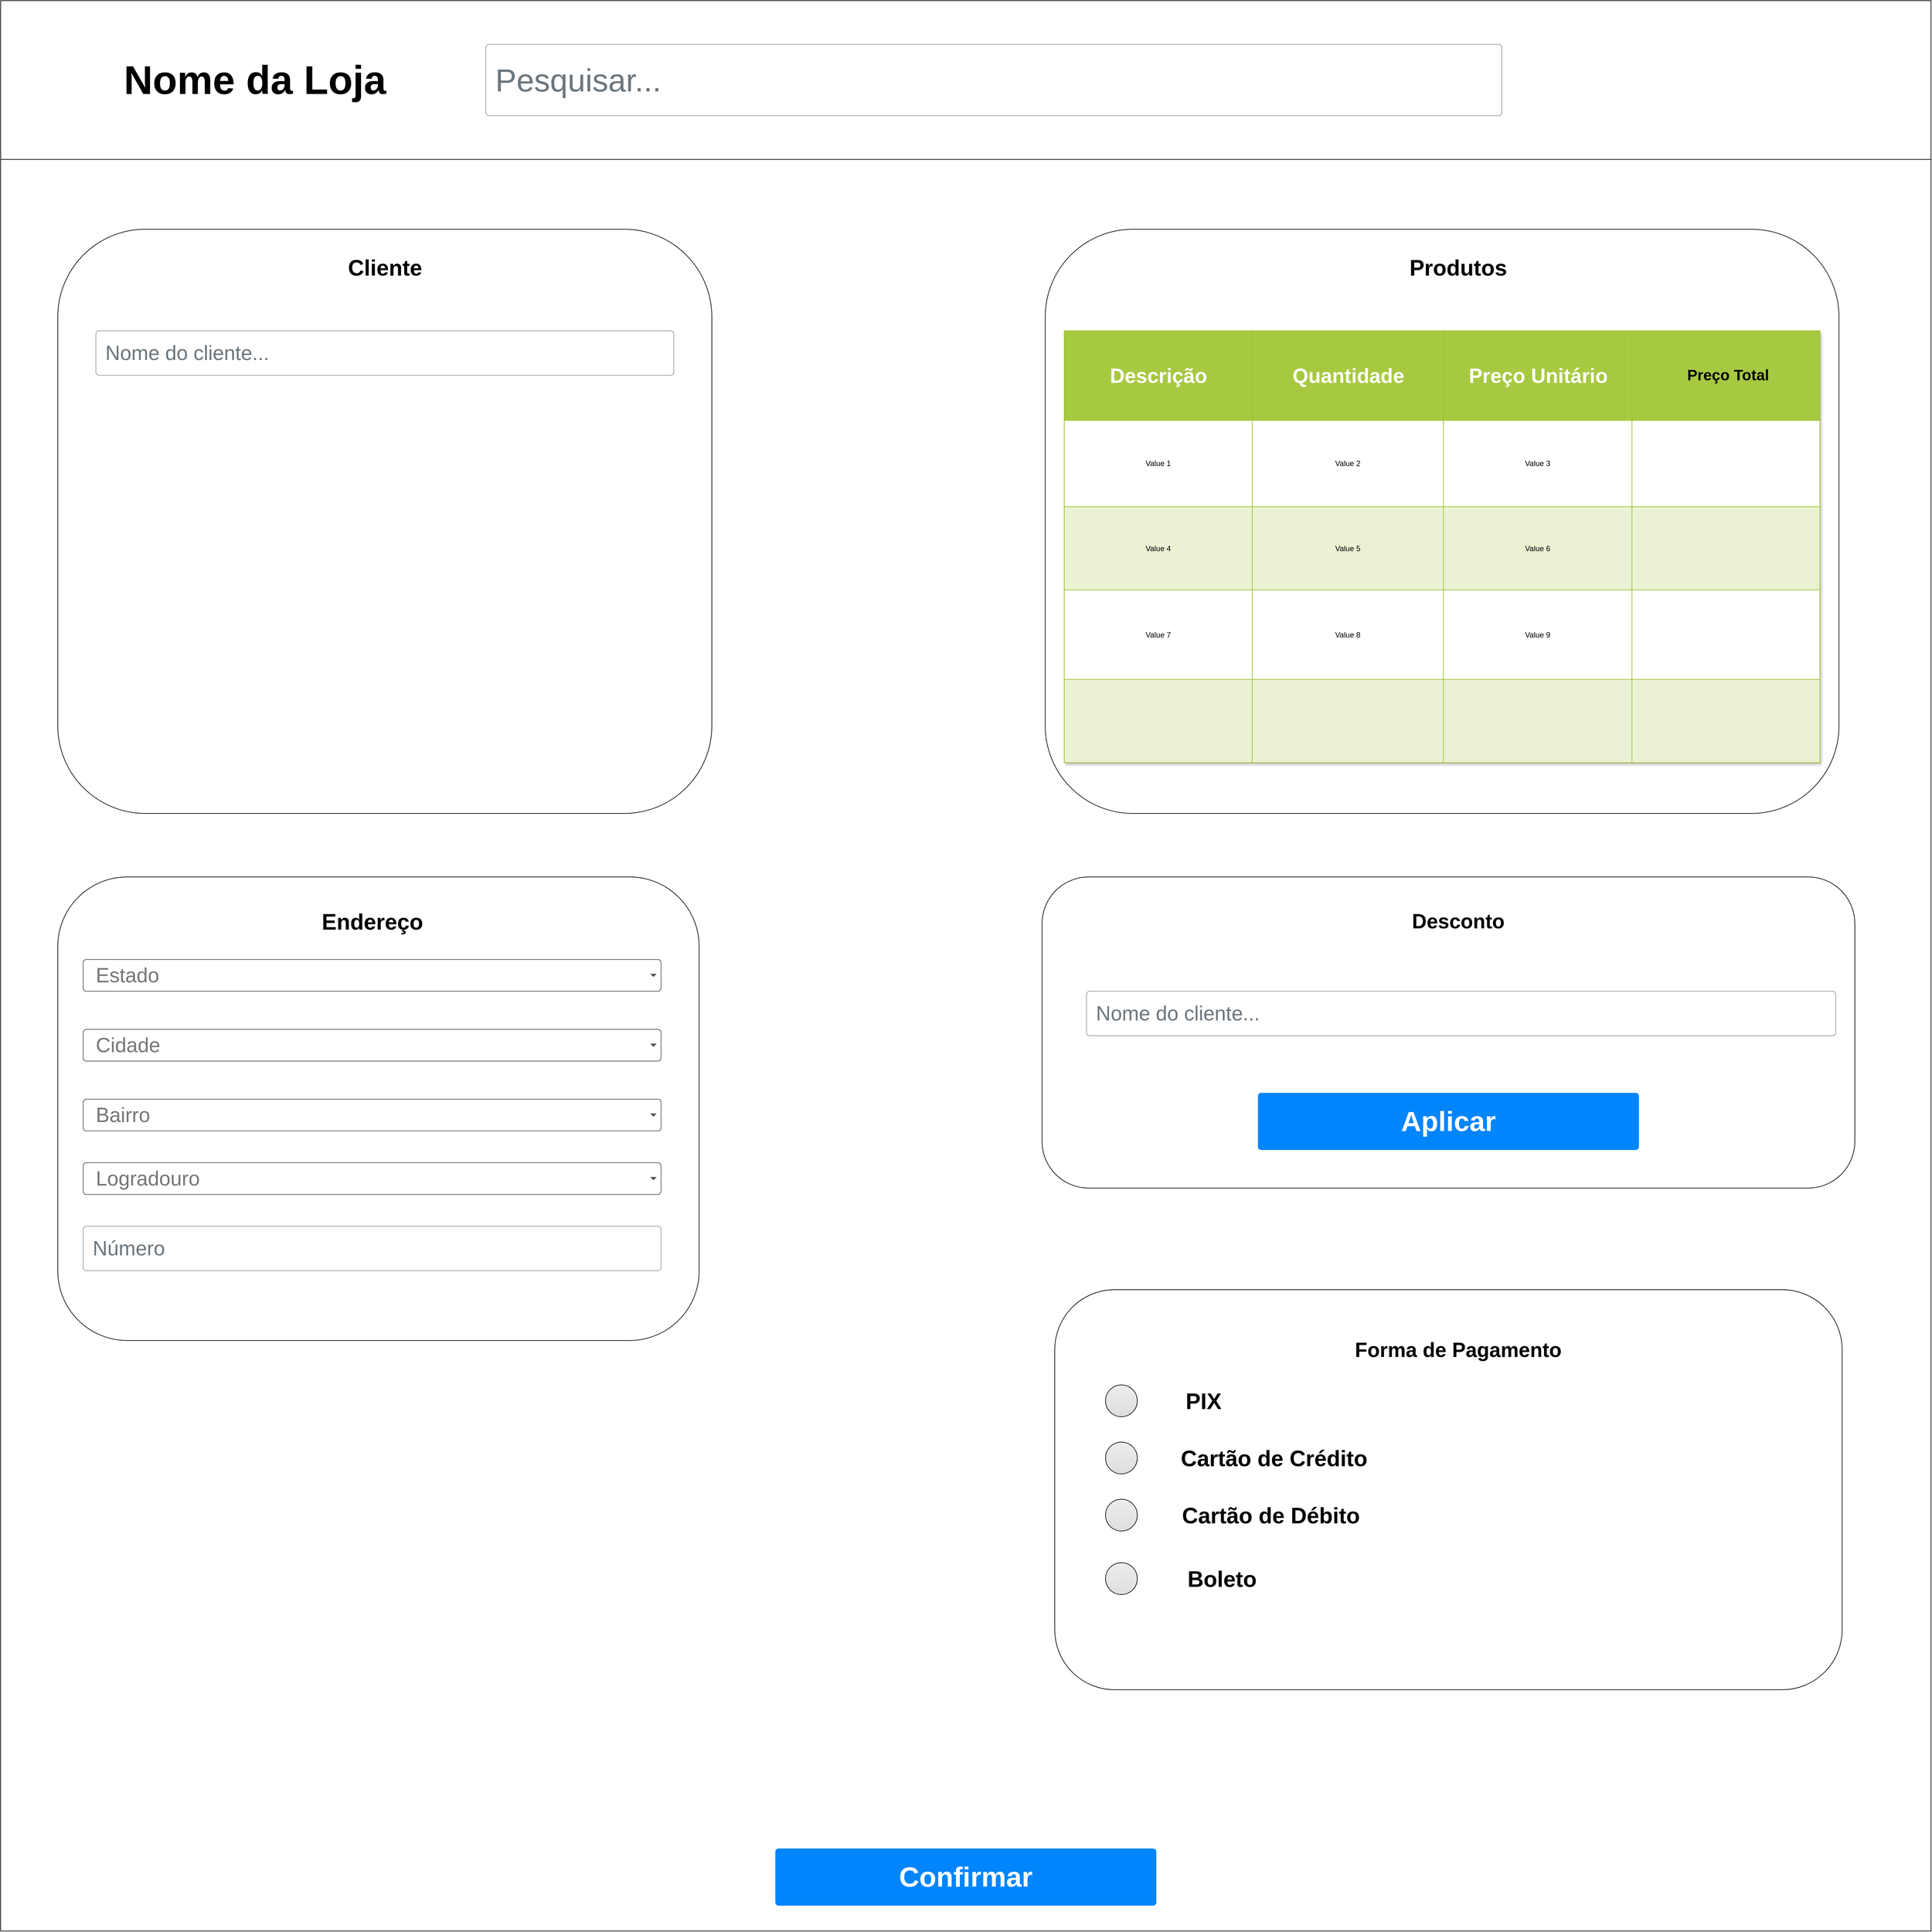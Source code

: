 <mxfile version="26.2.13">
  <diagram name="Página-1" id="tPySUq6D2PKBJJhXQuGd">
    <mxGraphModel dx="5691" dy="3889" grid="1" gridSize="10" guides="1" tooltips="1" connect="1" arrows="1" fold="1" page="1" pageScale="1" pageWidth="827" pageHeight="1169" math="0" shadow="0">
      <root>
        <mxCell id="0" />
        <mxCell id="1" parent="0" />
        <mxCell id="rtE5LYZLBwZO4KXj1jj5-1" value="" style="whiteSpace=wrap;html=1;aspect=fixed;" vertex="1" parent="1">
          <mxGeometry x="-710" y="-810" width="3040" height="3040" as="geometry" />
        </mxCell>
        <mxCell id="rtE5LYZLBwZO4KXj1jj5-3" value="" style="rounded=1;whiteSpace=wrap;html=1;" vertex="1" parent="1">
          <mxGeometry x="-620" y="570" width="1010" height="730" as="geometry" />
        </mxCell>
        <mxCell id="rtE5LYZLBwZO4KXj1jj5-4" value="" style="rounded=1;whiteSpace=wrap;html=1;" vertex="1" parent="1">
          <mxGeometry x="935" y="-450" width="1250" height="920" as="geometry" />
        </mxCell>
        <mxCell id="rtE5LYZLBwZO4KXj1jj5-39" value="Assets" style="childLayout=tableLayout;recursiveResize=0;strokeColor=#98bf21;fillColor=#A7C942;shadow=1;" vertex="1" parent="1">
          <mxGeometry x="965" y="-290" width="1190" height="680" as="geometry" />
        </mxCell>
        <mxCell id="rtE5LYZLBwZO4KXj1jj5-40" style="shape=tableRow;horizontal=0;startSize=0;swimlaneHead=0;swimlaneBody=0;top=0;left=0;bottom=0;right=0;dropTarget=0;collapsible=0;recursiveResize=0;expand=0;fontStyle=0;strokeColor=inherit;fillColor=#ffffff;" vertex="1" parent="rtE5LYZLBwZO4KXj1jj5-39">
          <mxGeometry width="1190" height="141" as="geometry" />
        </mxCell>
        <mxCell id="rtE5LYZLBwZO4KXj1jj5-41" value="&lt;font style=&quot;font-size: 32px;&quot;&gt;Descrição&lt;/font&gt;" style="connectable=0;recursiveResize=0;strokeColor=inherit;fillColor=#A7C942;align=center;fontStyle=1;fontColor=#FFFFFF;html=1;" vertex="1" parent="rtE5LYZLBwZO4KXj1jj5-40">
          <mxGeometry width="296" height="141" as="geometry">
            <mxRectangle width="296" height="141" as="alternateBounds" />
          </mxGeometry>
        </mxCell>
        <mxCell id="rtE5LYZLBwZO4KXj1jj5-42" value="&lt;font style=&quot;font-size: 32px;&quot;&gt;Quantidade&lt;/font&gt;" style="connectable=0;recursiveResize=0;strokeColor=inherit;fillColor=#A7C942;align=center;fontStyle=1;fontColor=#FFFFFF;html=1;" vertex="1" parent="rtE5LYZLBwZO4KXj1jj5-40">
          <mxGeometry x="296" width="301" height="141" as="geometry">
            <mxRectangle width="301" height="141" as="alternateBounds" />
          </mxGeometry>
        </mxCell>
        <mxCell id="rtE5LYZLBwZO4KXj1jj5-43" value="&lt;font style=&quot;font-size: 32px;&quot;&gt;Preço Unitário&lt;/font&gt;" style="connectable=0;recursiveResize=0;strokeColor=inherit;fillColor=#A7C942;align=center;fontStyle=1;fontColor=#FFFFFF;html=1;" vertex="1" parent="rtE5LYZLBwZO4KXj1jj5-40">
          <mxGeometry x="597" width="297" height="141" as="geometry">
            <mxRectangle width="297" height="141" as="alternateBounds" />
          </mxGeometry>
        </mxCell>
        <mxCell id="rtE5LYZLBwZO4KXj1jj5-61" style="connectable=0;recursiveResize=0;strokeColor=inherit;fillColor=#A7C942;align=center;fontStyle=1;fontColor=#FFFFFF;html=1;" vertex="1" parent="rtE5LYZLBwZO4KXj1jj5-40">
          <mxGeometry x="894" width="296" height="141" as="geometry">
            <mxRectangle width="296" height="141" as="alternateBounds" />
          </mxGeometry>
        </mxCell>
        <mxCell id="rtE5LYZLBwZO4KXj1jj5-44" value="" style="shape=tableRow;horizontal=0;startSize=0;swimlaneHead=0;swimlaneBody=0;top=0;left=0;bottom=0;right=0;dropTarget=0;collapsible=0;recursiveResize=0;expand=0;fontStyle=0;strokeColor=inherit;fillColor=#ffffff;" vertex="1" parent="rtE5LYZLBwZO4KXj1jj5-39">
          <mxGeometry y="141" width="1190" height="136" as="geometry" />
        </mxCell>
        <mxCell id="rtE5LYZLBwZO4KXj1jj5-45" value="Value 1" style="connectable=0;recursiveResize=0;strokeColor=inherit;fillColor=inherit;align=center;whiteSpace=wrap;html=1;" vertex="1" parent="rtE5LYZLBwZO4KXj1jj5-44">
          <mxGeometry width="296" height="136" as="geometry">
            <mxRectangle width="296" height="136" as="alternateBounds" />
          </mxGeometry>
        </mxCell>
        <mxCell id="rtE5LYZLBwZO4KXj1jj5-46" value="Value 2" style="connectable=0;recursiveResize=0;strokeColor=inherit;fillColor=inherit;align=center;whiteSpace=wrap;html=1;" vertex="1" parent="rtE5LYZLBwZO4KXj1jj5-44">
          <mxGeometry x="296" width="301" height="136" as="geometry">
            <mxRectangle width="301" height="136" as="alternateBounds" />
          </mxGeometry>
        </mxCell>
        <mxCell id="rtE5LYZLBwZO4KXj1jj5-47" value="Value 3" style="connectable=0;recursiveResize=0;strokeColor=inherit;fillColor=inherit;align=center;whiteSpace=wrap;html=1;" vertex="1" parent="rtE5LYZLBwZO4KXj1jj5-44">
          <mxGeometry x="597" width="297" height="136" as="geometry">
            <mxRectangle width="297" height="136" as="alternateBounds" />
          </mxGeometry>
        </mxCell>
        <mxCell id="rtE5LYZLBwZO4KXj1jj5-62" style="connectable=0;recursiveResize=0;strokeColor=inherit;fillColor=inherit;align=center;whiteSpace=wrap;html=1;" vertex="1" parent="rtE5LYZLBwZO4KXj1jj5-44">
          <mxGeometry x="894" width="296" height="136" as="geometry">
            <mxRectangle width="296" height="136" as="alternateBounds" />
          </mxGeometry>
        </mxCell>
        <mxCell id="rtE5LYZLBwZO4KXj1jj5-48" value="" style="shape=tableRow;horizontal=0;startSize=0;swimlaneHead=0;swimlaneBody=0;top=0;left=0;bottom=0;right=0;dropTarget=0;collapsible=0;recursiveResize=0;expand=0;fontStyle=1;strokeColor=inherit;fillColor=#EAF2D3;" vertex="1" parent="rtE5LYZLBwZO4KXj1jj5-39">
          <mxGeometry y="277" width="1190" height="131" as="geometry" />
        </mxCell>
        <mxCell id="rtE5LYZLBwZO4KXj1jj5-49" value="Value 4" style="connectable=0;recursiveResize=0;strokeColor=inherit;fillColor=inherit;whiteSpace=wrap;html=1;" vertex="1" parent="rtE5LYZLBwZO4KXj1jj5-48">
          <mxGeometry width="296" height="131" as="geometry">
            <mxRectangle width="296" height="131" as="alternateBounds" />
          </mxGeometry>
        </mxCell>
        <mxCell id="rtE5LYZLBwZO4KXj1jj5-50" value="Value 5" style="connectable=0;recursiveResize=0;strokeColor=inherit;fillColor=inherit;whiteSpace=wrap;html=1;" vertex="1" parent="rtE5LYZLBwZO4KXj1jj5-48">
          <mxGeometry x="296" width="301" height="131" as="geometry">
            <mxRectangle width="301" height="131" as="alternateBounds" />
          </mxGeometry>
        </mxCell>
        <mxCell id="rtE5LYZLBwZO4KXj1jj5-51" value="Value 6" style="connectable=0;recursiveResize=0;strokeColor=inherit;fillColor=inherit;whiteSpace=wrap;html=1;" vertex="1" parent="rtE5LYZLBwZO4KXj1jj5-48">
          <mxGeometry x="597" width="297" height="131" as="geometry">
            <mxRectangle width="297" height="131" as="alternateBounds" />
          </mxGeometry>
        </mxCell>
        <mxCell id="rtE5LYZLBwZO4KXj1jj5-63" style="connectable=0;recursiveResize=0;strokeColor=inherit;fillColor=inherit;whiteSpace=wrap;html=1;" vertex="1" parent="rtE5LYZLBwZO4KXj1jj5-48">
          <mxGeometry x="894" width="296" height="131" as="geometry">
            <mxRectangle width="296" height="131" as="alternateBounds" />
          </mxGeometry>
        </mxCell>
        <mxCell id="rtE5LYZLBwZO4KXj1jj5-52" value="" style="shape=tableRow;horizontal=0;startSize=0;swimlaneHead=0;swimlaneBody=0;top=0;left=0;bottom=0;right=0;dropTarget=0;collapsible=0;recursiveResize=0;expand=0;fontStyle=0;strokeColor=inherit;fillColor=#ffffff;" vertex="1" parent="rtE5LYZLBwZO4KXj1jj5-39">
          <mxGeometry y="408" width="1190" height="141" as="geometry" />
        </mxCell>
        <mxCell id="rtE5LYZLBwZO4KXj1jj5-53" value="Value 7" style="connectable=0;recursiveResize=0;strokeColor=inherit;fillColor=inherit;fontStyle=0;align=center;whiteSpace=wrap;html=1;" vertex="1" parent="rtE5LYZLBwZO4KXj1jj5-52">
          <mxGeometry width="296" height="141" as="geometry">
            <mxRectangle width="296" height="141" as="alternateBounds" />
          </mxGeometry>
        </mxCell>
        <mxCell id="rtE5LYZLBwZO4KXj1jj5-54" value="Value 8" style="connectable=0;recursiveResize=0;strokeColor=inherit;fillColor=inherit;fontStyle=0;align=center;whiteSpace=wrap;html=1;" vertex="1" parent="rtE5LYZLBwZO4KXj1jj5-52">
          <mxGeometry x="296" width="301" height="141" as="geometry">
            <mxRectangle width="301" height="141" as="alternateBounds" />
          </mxGeometry>
        </mxCell>
        <mxCell id="rtE5LYZLBwZO4KXj1jj5-55" value="Value 9" style="connectable=0;recursiveResize=0;strokeColor=inherit;fillColor=inherit;fontStyle=0;align=center;whiteSpace=wrap;html=1;" vertex="1" parent="rtE5LYZLBwZO4KXj1jj5-52">
          <mxGeometry x="597" width="297" height="141" as="geometry">
            <mxRectangle width="297" height="141" as="alternateBounds" />
          </mxGeometry>
        </mxCell>
        <mxCell id="rtE5LYZLBwZO4KXj1jj5-64" style="connectable=0;recursiveResize=0;strokeColor=inherit;fillColor=inherit;fontStyle=0;align=center;whiteSpace=wrap;html=1;" vertex="1" parent="rtE5LYZLBwZO4KXj1jj5-52">
          <mxGeometry x="894" width="296" height="141" as="geometry">
            <mxRectangle width="296" height="141" as="alternateBounds" />
          </mxGeometry>
        </mxCell>
        <mxCell id="rtE5LYZLBwZO4KXj1jj5-56" value="" style="shape=tableRow;horizontal=0;startSize=0;swimlaneHead=0;swimlaneBody=0;top=0;left=0;bottom=0;right=0;dropTarget=0;collapsible=0;recursiveResize=0;expand=0;fontStyle=1;strokeColor=inherit;fillColor=#EAF2D3;" vertex="1" parent="rtE5LYZLBwZO4KXj1jj5-39">
          <mxGeometry y="549" width="1190" height="131" as="geometry" />
        </mxCell>
        <mxCell id="rtE5LYZLBwZO4KXj1jj5-57" value="" style="connectable=0;recursiveResize=0;strokeColor=inherit;fillColor=inherit;whiteSpace=wrap;html=1;" vertex="1" parent="rtE5LYZLBwZO4KXj1jj5-56">
          <mxGeometry width="296" height="131" as="geometry">
            <mxRectangle width="296" height="131" as="alternateBounds" />
          </mxGeometry>
        </mxCell>
        <mxCell id="rtE5LYZLBwZO4KXj1jj5-58" value="" style="connectable=0;recursiveResize=0;strokeColor=inherit;fillColor=inherit;whiteSpace=wrap;html=1;" vertex="1" parent="rtE5LYZLBwZO4KXj1jj5-56">
          <mxGeometry x="296" width="301" height="131" as="geometry">
            <mxRectangle width="301" height="131" as="alternateBounds" />
          </mxGeometry>
        </mxCell>
        <mxCell id="rtE5LYZLBwZO4KXj1jj5-59" value="" style="connectable=0;recursiveResize=0;strokeColor=inherit;fillColor=inherit;whiteSpace=wrap;html=1;" vertex="1" parent="rtE5LYZLBwZO4KXj1jj5-56">
          <mxGeometry x="597" width="297" height="131" as="geometry">
            <mxRectangle width="297" height="131" as="alternateBounds" />
          </mxGeometry>
        </mxCell>
        <mxCell id="rtE5LYZLBwZO4KXj1jj5-65" style="connectable=0;recursiveResize=0;strokeColor=inherit;fillColor=inherit;whiteSpace=wrap;html=1;" vertex="1" parent="rtE5LYZLBwZO4KXj1jj5-56">
          <mxGeometry x="894" width="296" height="131" as="geometry">
            <mxRectangle width="296" height="131" as="alternateBounds" />
          </mxGeometry>
        </mxCell>
        <mxCell id="rtE5LYZLBwZO4KXj1jj5-60" value="&lt;font style=&quot;font-size: 35px;&quot;&gt;Produtos&lt;/font&gt;" style="text;strokeColor=none;fillColor=none;html=1;fontSize=24;fontStyle=1;verticalAlign=middle;align=center;" vertex="1" parent="1">
          <mxGeometry x="1360" y="-410" width="450" height="40" as="geometry" />
        </mxCell>
        <mxCell id="rtE5LYZLBwZO4KXj1jj5-66" value="Preço Total" style="text;strokeColor=none;fillColor=none;html=1;fontSize=24;fontStyle=1;verticalAlign=middle;align=center;" vertex="1" parent="1">
          <mxGeometry x="1960" y="-240" width="100" height="40" as="geometry" />
        </mxCell>
        <mxCell id="rtE5LYZLBwZO4KXj1jj5-67" value="&lt;font style=&quot;font-size: 35px;&quot;&gt;Endereço&lt;/font&gt;" style="text;strokeColor=none;fillColor=none;html=1;fontSize=24;fontStyle=1;verticalAlign=middle;align=center;" vertex="1" parent="1">
          <mxGeometry x="-220" y="580" width="190" height="120" as="geometry" />
        </mxCell>
        <mxCell id="rtE5LYZLBwZO4KXj1jj5-68" value="" style="rounded=1;whiteSpace=wrap;html=1;" vertex="1" parent="1">
          <mxGeometry x="-620" y="-450" width="1030" height="920" as="geometry" />
        </mxCell>
        <mxCell id="rtE5LYZLBwZO4KXj1jj5-71" value="" style="rounded=1;whiteSpace=wrap;html=1;" vertex="1" parent="1">
          <mxGeometry x="930" y="570" width="1280" height="490" as="geometry" />
        </mxCell>
        <mxCell id="rtE5LYZLBwZO4KXj1jj5-72" value="" style="rounded=1;whiteSpace=wrap;html=1;" vertex="1" parent="1">
          <mxGeometry x="950" y="1220" width="1240" height="630" as="geometry" />
        </mxCell>
        <mxCell id="rtE5LYZLBwZO4KXj1jj5-73" value="&lt;font style=&quot;font-size: 35px;&quot;&gt;Cliente&lt;/font&gt;" style="text;strokeColor=none;fillColor=none;html=1;fontSize=24;fontStyle=1;verticalAlign=middle;align=center;" vertex="1" parent="1">
          <mxGeometry x="-202.5" y="-425" width="195" height="70" as="geometry" />
        </mxCell>
        <mxCell id="rtE5LYZLBwZO4KXj1jj5-75" value="&lt;font style=&quot;font-size: 32px;&quot;&gt;Desconto&lt;/font&gt;" style="text;strokeColor=none;fillColor=none;html=1;fontSize=24;fontStyle=1;verticalAlign=middle;align=center;" vertex="1" parent="1">
          <mxGeometry x="1492.5" y="590" width="185" height="100" as="geometry" />
        </mxCell>
        <mxCell id="rtE5LYZLBwZO4KXj1jj5-76" value="&lt;font style=&quot;font-size: 32px;&quot;&gt;Forma de Pagamento&lt;/font&gt;" style="text;strokeColor=none;fillColor=none;html=1;fontSize=24;fontStyle=1;verticalAlign=middle;align=center;" vertex="1" parent="1">
          <mxGeometry x="1337.5" y="1260" width="495" height="110" as="geometry" />
        </mxCell>
        <mxCell id="rtE5LYZLBwZO4KXj1jj5-77" value="" style="rounded=0;whiteSpace=wrap;html=1;" vertex="1" parent="1">
          <mxGeometry x="-710" y="-810" width="3040" height="250" as="geometry" />
        </mxCell>
        <mxCell id="rtE5LYZLBwZO4KXj1jj5-83" value="&lt;font style=&quot;font-size: 44px;&quot;&gt;Confirmar&lt;/font&gt;" style="html=1;shadow=0;dashed=0;shape=mxgraph.bootstrap.rrect;rSize=5;strokeColor=none;strokeWidth=1;fillColor=#0085FC;fontColor=#FFFFFF;whiteSpace=wrap;align=center;verticalAlign=middle;spacingLeft=0;fontStyle=1;fontSize=14;spacing=5;" vertex="1" parent="1">
          <mxGeometry x="510" y="2100" width="600" height="90" as="geometry" />
        </mxCell>
        <mxCell id="rtE5LYZLBwZO4KXj1jj5-105" value="&lt;font style=&quot;font-size: 32px;&quot;&gt;Nome do cliente...&lt;/font&gt;" style="html=1;shadow=0;dashed=0;shape=mxgraph.bootstrap.rrect;rSize=5;fillColor=none;strokeColor=#999999;align=left;spacing=15;fontSize=12;fontColor=#6C767D;" vertex="1" parent="1">
          <mxGeometry x="-560" y="-290" width="910" height="70" as="geometry" />
        </mxCell>
        <mxCell id="rtE5LYZLBwZO4KXj1jj5-121" value="&lt;font style=&quot;font-size: 32px;&quot;&gt;Estado&lt;/font&gt;" style="html=1;shadow=0;dashed=0;shape=mxgraph.bootstrap.rrect;rSize=5;strokeColor=#505050;strokeWidth=1;fillColor=#ffffff;fontColor=#777777;whiteSpace=wrap;align=left;verticalAlign=middle;fontStyle=0;fontSize=18;spacing=20;" vertex="1" parent="1">
          <mxGeometry x="-580" y="700" width="910" height="50" as="geometry" />
        </mxCell>
        <mxCell id="rtE5LYZLBwZO4KXj1jj5-122" value="" style="shape=triangle;direction=south;fillColor=#495057;strokeColor=none;perimeter=none;" vertex="1" parent="rtE5LYZLBwZO4KXj1jj5-121">
          <mxGeometry x="1" y="0.5" width="10" height="5" relative="1" as="geometry">
            <mxPoint x="-17" y="-2.5" as="offset" />
          </mxGeometry>
        </mxCell>
        <mxCell id="rtE5LYZLBwZO4KXj1jj5-123" value="&lt;font style=&quot;font-size: 32px;&quot;&gt;Cidade&lt;/font&gt;" style="html=1;shadow=0;dashed=0;shape=mxgraph.bootstrap.rrect;rSize=5;strokeColor=#505050;strokeWidth=1;fillColor=#ffffff;fontColor=#777777;whiteSpace=wrap;align=left;verticalAlign=middle;fontStyle=0;fontSize=18;spacing=20;" vertex="1" parent="1">
          <mxGeometry x="-580" y="810" width="910" height="50" as="geometry" />
        </mxCell>
        <mxCell id="rtE5LYZLBwZO4KXj1jj5-124" value="" style="shape=triangle;direction=south;fillColor=#495057;strokeColor=none;perimeter=none;" vertex="1" parent="rtE5LYZLBwZO4KXj1jj5-123">
          <mxGeometry x="1" y="0.5" width="10" height="5" relative="1" as="geometry">
            <mxPoint x="-17" y="-2.5" as="offset" />
          </mxGeometry>
        </mxCell>
        <mxCell id="rtE5LYZLBwZO4KXj1jj5-125" value="&lt;font style=&quot;font-size: 32px;&quot;&gt;Bairro&lt;/font&gt;" style="html=1;shadow=0;dashed=0;shape=mxgraph.bootstrap.rrect;rSize=5;strokeColor=#505050;strokeWidth=1;fillColor=#ffffff;fontColor=#777777;whiteSpace=wrap;align=left;verticalAlign=middle;fontStyle=0;fontSize=18;spacing=20;" vertex="1" parent="1">
          <mxGeometry x="-580" y="920" width="910" height="50" as="geometry" />
        </mxCell>
        <mxCell id="rtE5LYZLBwZO4KXj1jj5-126" value="" style="shape=triangle;direction=south;fillColor=#495057;strokeColor=none;perimeter=none;" vertex="1" parent="rtE5LYZLBwZO4KXj1jj5-125">
          <mxGeometry x="1" y="0.5" width="10" height="5" relative="1" as="geometry">
            <mxPoint x="-17" y="-2.5" as="offset" />
          </mxGeometry>
        </mxCell>
        <mxCell id="rtE5LYZLBwZO4KXj1jj5-127" value="&lt;font style=&quot;font-size: 32px;&quot;&gt;Logradouro&lt;/font&gt;" style="html=1;shadow=0;dashed=0;shape=mxgraph.bootstrap.rrect;rSize=5;strokeColor=#505050;strokeWidth=1;fillColor=#ffffff;fontColor=#777777;whiteSpace=wrap;align=left;verticalAlign=middle;fontStyle=0;fontSize=18;spacing=20;" vertex="1" parent="1">
          <mxGeometry x="-580" y="1020" width="910" height="50" as="geometry" />
        </mxCell>
        <mxCell id="rtE5LYZLBwZO4KXj1jj5-128" value="" style="shape=triangle;direction=south;fillColor=#495057;strokeColor=none;perimeter=none;" vertex="1" parent="rtE5LYZLBwZO4KXj1jj5-127">
          <mxGeometry x="1" y="0.5" width="10" height="5" relative="1" as="geometry">
            <mxPoint x="-17" y="-2.5" as="offset" />
          </mxGeometry>
        </mxCell>
        <mxCell id="rtE5LYZLBwZO4KXj1jj5-129" value="&lt;font style=&quot;font-size: 32px;&quot;&gt;Número&lt;/font&gt;" style="html=1;shadow=0;dashed=0;shape=mxgraph.bootstrap.rrect;rSize=5;fillColor=none;strokeColor=#999999;align=left;spacing=15;fontSize=12;fontColor=#6C767D;" vertex="1" parent="1">
          <mxGeometry x="-580" y="1120" width="910" height="70" as="geometry" />
        </mxCell>
        <mxCell id="rtE5LYZLBwZO4KXj1jj5-130" value="" style="html=1;shadow=0;dashed=0;shape=mxgraph.bootstrap.radioButton2;labelPosition=right;verticalLabelPosition=middle;align=left;verticalAlign=middle;gradientColor=#DEDEDE;fillColor=#EDEDED;checked=0;spacing=5;checkedFill=#0085FC;checkedStroke=#ffffff;sketch=0;" vertex="1" parent="1">
          <mxGeometry x="1030" y="1370" width="50" height="50" as="geometry" />
        </mxCell>
        <mxCell id="rtE5LYZLBwZO4KXj1jj5-131" value="&lt;font style=&quot;font-size: 35px;&quot;&gt;PIX&lt;/font&gt;" style="text;strokeColor=none;fillColor=none;html=1;fontSize=24;fontStyle=1;verticalAlign=middle;align=center;" vertex="1" parent="1">
          <mxGeometry x="1126" y="1360" width="115" height="70" as="geometry" />
        </mxCell>
        <mxCell id="rtE5LYZLBwZO4KXj1jj5-132" value="" style="html=1;shadow=0;dashed=0;shape=mxgraph.bootstrap.radioButton2;labelPosition=right;verticalLabelPosition=middle;align=left;verticalAlign=middle;gradientColor=#DEDEDE;fillColor=#EDEDED;checked=0;spacing=5;checkedFill=#0085FC;checkedStroke=#ffffff;sketch=0;" vertex="1" parent="1">
          <mxGeometry x="1030" y="1460" width="50" height="50" as="geometry" />
        </mxCell>
        <mxCell id="rtE5LYZLBwZO4KXj1jj5-133" value="&lt;font style=&quot;font-size: 35px;&quot;&gt;Cartão de Crédito&lt;/font&gt;" style="text;strokeColor=none;fillColor=none;html=1;fontSize=24;fontStyle=1;verticalAlign=middle;align=center;" vertex="1" parent="1">
          <mxGeometry x="1110" y="1450" width="370" height="70" as="geometry" />
        </mxCell>
        <mxCell id="rtE5LYZLBwZO4KXj1jj5-135" value="" style="html=1;shadow=0;dashed=0;shape=mxgraph.bootstrap.radioButton2;labelPosition=right;verticalLabelPosition=middle;align=left;verticalAlign=middle;gradientColor=#DEDEDE;fillColor=#EDEDED;checked=0;spacing=5;checkedFill=#0085FC;checkedStroke=#ffffff;sketch=0;" vertex="1" parent="1">
          <mxGeometry x="1030" y="1550" width="50" height="50" as="geometry" />
        </mxCell>
        <mxCell id="rtE5LYZLBwZO4KXj1jj5-136" value="&lt;font style=&quot;font-size: 35px;&quot;&gt;Cartão de Débito&lt;/font&gt;" style="text;strokeColor=none;fillColor=none;html=1;fontSize=24;fontStyle=1;verticalAlign=middle;align=center;" vertex="1" parent="1">
          <mxGeometry x="1100" y="1540" width="380" height="70" as="geometry" />
        </mxCell>
        <mxCell id="rtE5LYZLBwZO4KXj1jj5-137" value="" style="html=1;shadow=0;dashed=0;shape=mxgraph.bootstrap.radioButton2;labelPosition=right;verticalLabelPosition=middle;align=left;verticalAlign=middle;gradientColor=#DEDEDE;fillColor=#EDEDED;checked=0;spacing=5;checkedFill=#0085FC;checkedStroke=#ffffff;sketch=0;" vertex="1" parent="1">
          <mxGeometry x="1030" y="1650" width="50" height="50" as="geometry" />
        </mxCell>
        <mxCell id="rtE5LYZLBwZO4KXj1jj5-138" value="&lt;font style=&quot;font-size: 35px;&quot;&gt;Boleto&lt;/font&gt;" style="text;strokeColor=none;fillColor=none;html=1;fontSize=24;fontStyle=1;verticalAlign=middle;align=center;" vertex="1" parent="1">
          <mxGeometry x="1105" y="1640" width="215" height="70" as="geometry" />
        </mxCell>
        <mxCell id="rtE5LYZLBwZO4KXj1jj5-139" value="&lt;font style=&quot;font-size: 44px;&quot;&gt;Aplicar&lt;/font&gt;" style="html=1;shadow=0;dashed=0;shape=mxgraph.bootstrap.rrect;rSize=5;strokeColor=none;strokeWidth=1;fillColor=#0085FC;fontColor=#FFFFFF;whiteSpace=wrap;align=center;verticalAlign=middle;spacingLeft=0;fontStyle=1;fontSize=14;spacing=5;" vertex="1" parent="1">
          <mxGeometry x="1270" y="910" width="600" height="90" as="geometry" />
        </mxCell>
        <mxCell id="rtE5LYZLBwZO4KXj1jj5-140" value="&lt;font style=&quot;font-size: 32px;&quot;&gt;Nome do cliente...&lt;/font&gt;" style="html=1;shadow=0;dashed=0;shape=mxgraph.bootstrap.rrect;rSize=5;fillColor=none;strokeColor=#999999;align=left;spacing=15;fontSize=12;fontColor=#6C767D;" vertex="1" parent="1">
          <mxGeometry x="1000" y="750" width="1180" height="70" as="geometry" />
        </mxCell>
        <mxCell id="rtE5LYZLBwZO4KXj1jj5-141" value="&lt;font style=&quot;font-size: 63px;&quot;&gt;Nome da Loja&lt;/font&gt;" style="text;strokeColor=none;fillColor=none;html=1;fontSize=24;fontStyle=1;verticalAlign=middle;align=center;" vertex="1" parent="1">
          <mxGeometry x="-700" y="-775" width="780" height="180" as="geometry" />
        </mxCell>
        <mxCell id="rtE5LYZLBwZO4KXj1jj5-143" value="&lt;font style=&quot;font-size: 50px;&quot;&gt;Pesquisar...&lt;/font&gt;" style="html=1;shadow=0;dashed=0;shape=mxgraph.bootstrap.rrect;rSize=5;fillColor=none;strokeColor=#999999;align=left;spacing=15;fontSize=14;fontColor=#6C767D;" vertex="1" parent="1">
          <mxGeometry x="54" y="-741.25" width="1600" height="112.5" as="geometry" />
        </mxCell>
      </root>
    </mxGraphModel>
  </diagram>
</mxfile>
